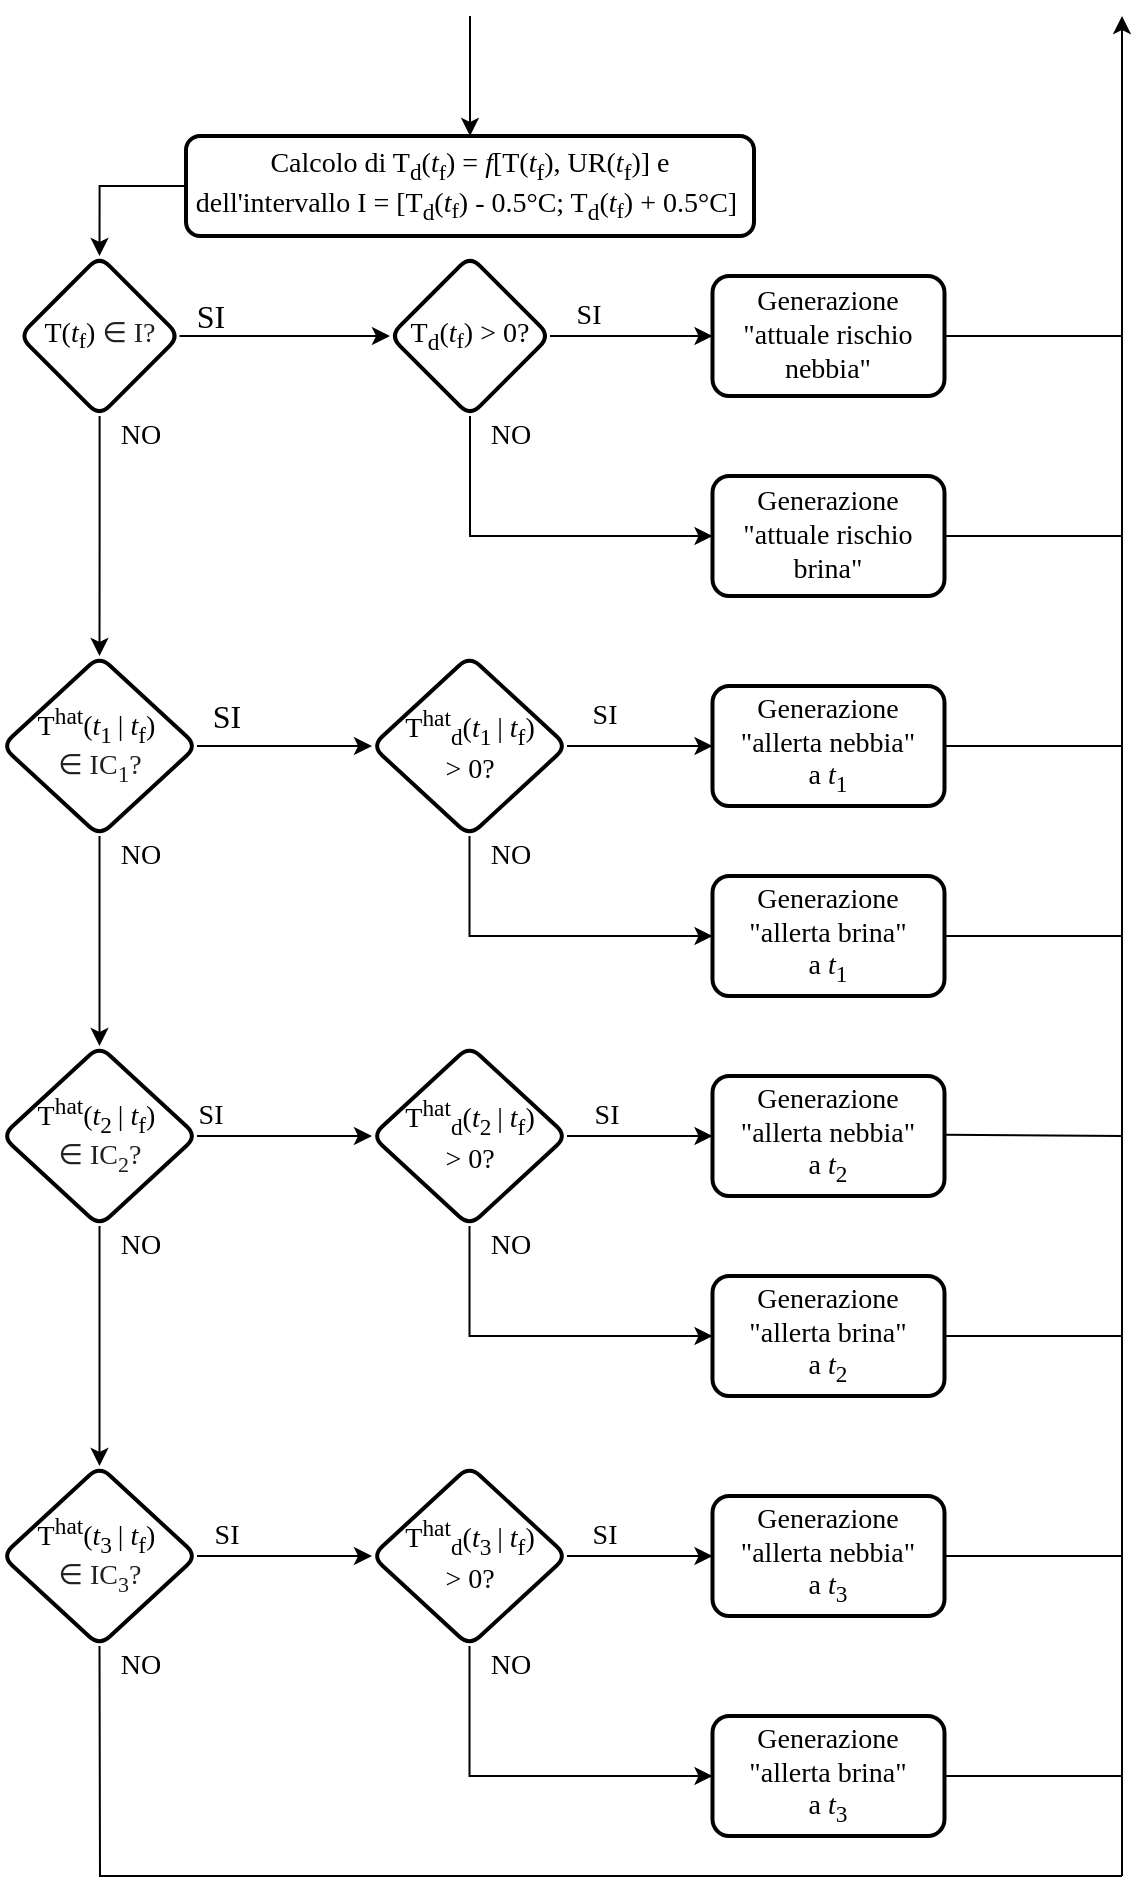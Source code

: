 <mxfile version="16.4.0" type="device"><diagram id="AX25VH4Grw-7aU0eWVtj" name="Pagina-1"><mxGraphModel dx="1038" dy="689" grid="1" gridSize="10" guides="1" tooltips="1" connect="1" arrows="1" fold="1" page="1" pageScale="1" pageWidth="827" pageHeight="1220" math="0" shadow="0"><root><mxCell id="0"/><mxCell id="1" parent="0"/><mxCell id="yQ3ESEEtRfzQTkBVPHlE-113" style="edgeStyle=orthogonalEdgeStyle;rounded=0;orthogonalLoop=1;jettySize=auto;html=1;entryX=0.5;entryY=0;entryDx=0;entryDy=0;fontFamily=Times New Roman;fontSize=11;" parent="1" source="yQ3ESEEtRfzQTkBVPHlE-102" target="yQ3ESEEtRfzQTkBVPHlE-108" edge="1"><mxGeometry relative="1" as="geometry"/></mxCell><mxCell id="yQ3ESEEtRfzQTkBVPHlE-102" value="Calcolo di T&lt;sub&gt;d&lt;/sub&gt;(&lt;i&gt;t&lt;/i&gt;&lt;sub&gt;&lt;font style=&quot;font-size: 11px&quot;&gt;f&lt;/font&gt;&lt;/sub&gt;) = &lt;i&gt;f&lt;/i&gt;[T(&lt;i&gt;t&lt;/i&gt;&lt;sub&gt;f&lt;/sub&gt;), UR(&lt;i&gt;t&lt;/i&gt;&lt;sub&gt;f&lt;/sub&gt;)] e &lt;br&gt;dell'intervallo I = [T&lt;sub&gt;d&lt;/sub&gt;(&lt;i&gt;t&lt;/i&gt;&lt;sub&gt;&lt;font style=&quot;font-size: 11px&quot;&gt;f&lt;/font&gt;&lt;/sub&gt;) - 0.5°C; T&lt;sub&gt;d&lt;/sub&gt;(&lt;i&gt;t&lt;/i&gt;&lt;sub&gt;&lt;font style=&quot;font-size: 11px&quot;&gt;f&lt;/font&gt;&lt;/sub&gt;) + 0.5°C]&amp;nbsp;" style="rounded=1;whiteSpace=wrap;html=1;fontSize=14;fontFamily=Times New Roman;arcSize=14;strokeWidth=2;" parent="1" vertex="1"><mxGeometry x="272" y="80" width="284" height="50" as="geometry"/></mxCell><mxCell id="yQ3ESEEtRfzQTkBVPHlE-112" value="" style="edgeStyle=orthogonalEdgeStyle;rounded=0;orthogonalLoop=1;jettySize=auto;html=1;fontFamily=Times New Roman;fontSize=11;" parent="1" source="yQ3ESEEtRfzQTkBVPHlE-108" target="yQ3ESEEtRfzQTkBVPHlE-111" edge="1"><mxGeometry relative="1" as="geometry"/></mxCell><mxCell id="yQ3ESEEtRfzQTkBVPHlE-125" style="edgeStyle=orthogonalEdgeStyle;rounded=0;orthogonalLoop=1;jettySize=auto;html=1;entryX=0.5;entryY=0;entryDx=0;entryDy=0;fontFamily=Times New Roman;fontSize=14;" parent="1" source="yQ3ESEEtRfzQTkBVPHlE-108" target="yQ3ESEEtRfzQTkBVPHlE-124" edge="1"><mxGeometry relative="1" as="geometry"/></mxCell><mxCell id="yQ3ESEEtRfzQTkBVPHlE-108" value="&lt;span&gt;T&lt;/span&gt;&lt;span&gt;(&lt;/span&gt;&lt;i&gt;t&lt;/i&gt;&lt;sub&gt;&lt;font style=&quot;font-size: 11px&quot;&gt;f&lt;/font&gt;&lt;/sub&gt;&lt;span&gt;)&amp;nbsp;&lt;/span&gt;&lt;span style=&quot;color: rgb(32 , 33 , 36) ; text-align: left ; background-color: rgb(255 , 255 , 255)&quot;&gt;∈ I?&lt;/span&gt;" style="rhombus;whiteSpace=wrap;html=1;fontSize=14;fontFamily=Times New Roman;rounded=1;arcSize=14;strokeWidth=2;" parent="1" vertex="1"><mxGeometry x="188.75" y="140" width="80" height="80" as="geometry"/></mxCell><mxCell id="yQ3ESEEtRfzQTkBVPHlE-116" value="" style="edgeStyle=orthogonalEdgeStyle;rounded=0;orthogonalLoop=1;jettySize=auto;html=1;fontFamily=Times New Roman;fontSize=14;" parent="1" source="yQ3ESEEtRfzQTkBVPHlE-111" target="yQ3ESEEtRfzQTkBVPHlE-115" edge="1"><mxGeometry relative="1" as="geometry"/></mxCell><mxCell id="fqsblCl8ewBORp_Fqjpt-5" style="edgeStyle=orthogonalEdgeStyle;rounded=0;orthogonalLoop=1;jettySize=auto;html=1;entryX=0;entryY=0.5;entryDx=0;entryDy=0;" edge="1" parent="1" source="yQ3ESEEtRfzQTkBVPHlE-111" target="ZySlSBA3MRte1MfDB-Mf-4"><mxGeometry relative="1" as="geometry"><Array as="points"><mxPoint x="414" y="280"/></Array></mxGeometry></mxCell><mxCell id="yQ3ESEEtRfzQTkBVPHlE-111" value="T&lt;sub&gt;d&lt;/sub&gt;(&lt;i&gt;t&lt;/i&gt;&lt;sub&gt;&lt;font style=&quot;font-size: 11px&quot;&gt;f&lt;/font&gt;&lt;/sub&gt;) &amp;gt; 0?" style="rhombus;whiteSpace=wrap;html=1;fontSize=14;fontFamily=Times New Roman;rounded=1;arcSize=14;strokeWidth=2;" parent="1" vertex="1"><mxGeometry x="374" y="140" width="80" height="80" as="geometry"/></mxCell><mxCell id="yQ3ESEEtRfzQTkBVPHlE-114" value="&lt;font size=&quot;3&quot;&gt;SI&lt;/font&gt;" style="text;html=1;align=center;verticalAlign=middle;resizable=0;points=[];autosize=1;strokeColor=none;fillColor=none;fontSize=11;fontFamily=Times New Roman;" parent="1" vertex="1"><mxGeometry x="268.75" y="160" width="30" height="20" as="geometry"/></mxCell><mxCell id="yQ3ESEEtRfzQTkBVPHlE-115" value="Generazione &quot;attuale rischio nebbia&quot;" style="whiteSpace=wrap;html=1;fontSize=14;fontFamily=Times New Roman;rounded=1;arcSize=14;strokeWidth=2;" parent="1" vertex="1"><mxGeometry x="535.25" y="150" width="116" height="60" as="geometry"/></mxCell><mxCell id="yQ3ESEEtRfzQTkBVPHlE-119" value="SI" style="text;html=1;align=center;verticalAlign=middle;resizable=0;points=[];autosize=1;strokeColor=none;fillColor=none;fontSize=14;fontFamily=Times New Roman;" parent="1" vertex="1"><mxGeometry x="457.75" y="160" width="30" height="20" as="geometry"/></mxCell><mxCell id="yQ3ESEEtRfzQTkBVPHlE-120" value="NO" style="text;html=1;align=center;verticalAlign=middle;resizable=0;points=[];autosize=1;strokeColor=none;fillColor=none;fontSize=14;fontFamily=Times New Roman;" parent="1" vertex="1"><mxGeometry x="414" y="220" width="40" height="20" as="geometry"/></mxCell><mxCell id="yQ3ESEEtRfzQTkBVPHlE-134" style="edgeStyle=orthogonalEdgeStyle;rounded=0;orthogonalLoop=1;jettySize=auto;html=1;entryX=0.5;entryY=0;entryDx=0;entryDy=0;fontFamily=Times New Roman;fontSize=14;" parent="1" source="yQ3ESEEtRfzQTkBVPHlE-124" target="yQ3ESEEtRfzQTkBVPHlE-132" edge="1"><mxGeometry relative="1" as="geometry"/></mxCell><mxCell id="yQ3ESEEtRfzQTkBVPHlE-152" style="edgeStyle=orthogonalEdgeStyle;rounded=0;orthogonalLoop=1;jettySize=auto;html=1;entryX=0;entryY=0.5;entryDx=0;entryDy=0;fontFamily=Times New Roman;fontSize=14;" parent="1" source="yQ3ESEEtRfzQTkBVPHlE-124" target="yQ3ESEEtRfzQTkBVPHlE-147" edge="1"><mxGeometry relative="1" as="geometry"/></mxCell><mxCell id="yQ3ESEEtRfzQTkBVPHlE-124" value="T&lt;sup&gt;hat&lt;/sup&gt;(&lt;i&gt;t&lt;/i&gt;&lt;sub&gt;1&amp;nbsp;&lt;/sub&gt;|&amp;nbsp;&lt;i&gt;t&lt;/i&gt;&lt;sub&gt;f&lt;/sub&gt;)&amp;nbsp;&lt;br&gt;&lt;span style=&quot;color: rgb(32 , 33 , 36) ; text-align: left ; background-color: rgb(255 , 255 , 255)&quot;&gt;∈ IC&lt;sub&gt;1&lt;/sub&gt;?&lt;/span&gt;" style="rhombus;whiteSpace=wrap;html=1;fontSize=14;fontFamily=Times New Roman;rounded=1;arcSize=14;strokeWidth=2;" parent="1" vertex="1"><mxGeometry x="180" y="340" width="97.5" height="90" as="geometry"/></mxCell><mxCell id="yQ3ESEEtRfzQTkBVPHlE-135" style="edgeStyle=orthogonalEdgeStyle;rounded=0;orthogonalLoop=1;jettySize=auto;html=1;entryX=0.5;entryY=0;entryDx=0;entryDy=0;fontFamily=Times New Roman;fontSize=14;" parent="1" source="yQ3ESEEtRfzQTkBVPHlE-132" target="yQ3ESEEtRfzQTkBVPHlE-133" edge="1"><mxGeometry relative="1" as="geometry"/></mxCell><mxCell id="yQ3ESEEtRfzQTkBVPHlE-156" style="edgeStyle=orthogonalEdgeStyle;rounded=0;orthogonalLoop=1;jettySize=auto;html=1;entryX=0;entryY=0.5;entryDx=0;entryDy=0;fontFamily=Times New Roman;fontSize=14;" parent="1" source="yQ3ESEEtRfzQTkBVPHlE-132" target="yQ3ESEEtRfzQTkBVPHlE-148" edge="1"><mxGeometry relative="1" as="geometry"/></mxCell><mxCell id="yQ3ESEEtRfzQTkBVPHlE-132" value="T&lt;sup&gt;hat&lt;/sup&gt;(&lt;i&gt;t&lt;/i&gt;&lt;sub&gt;2&amp;nbsp;&lt;/sub&gt;|&amp;nbsp;&lt;i&gt;t&lt;/i&gt;&lt;sub&gt;f&lt;/sub&gt;)&amp;nbsp;&lt;br&gt;&lt;span style=&quot;color: rgb(32 , 33 , 36) ; text-align: left ; background-color: rgb(255 , 255 , 255)&quot;&gt;∈ IC&lt;sub&gt;&lt;font style=&quot;font-size: 11px&quot;&gt;2&lt;/font&gt;&lt;/sub&gt;?&lt;/span&gt;" style="rhombus;whiteSpace=wrap;html=1;fontSize=14;fontFamily=Times New Roman;rounded=1;arcSize=14;strokeWidth=2;" parent="1" vertex="1"><mxGeometry x="180" y="535" width="97.5" height="90" as="geometry"/></mxCell><mxCell id="yQ3ESEEtRfzQTkBVPHlE-150" style="edgeStyle=orthogonalEdgeStyle;rounded=0;orthogonalLoop=1;jettySize=auto;html=1;entryX=0;entryY=0.5;entryDx=0;entryDy=0;fontFamily=Times New Roman;fontSize=14;" parent="1" source="yQ3ESEEtRfzQTkBVPHlE-133" target="yQ3ESEEtRfzQTkBVPHlE-149" edge="1"><mxGeometry relative="1" as="geometry"/></mxCell><mxCell id="yQ3ESEEtRfzQTkBVPHlE-133" value="T&lt;sup&gt;hat&lt;/sup&gt;(&lt;i&gt;t&lt;/i&gt;&lt;sub&gt;3&amp;nbsp;&lt;/sub&gt;|&amp;nbsp;&lt;i&gt;t&lt;/i&gt;&lt;sub&gt;f&lt;/sub&gt;)&amp;nbsp;&lt;br&gt;&lt;span style=&quot;color: rgb(32 , 33 , 36) ; text-align: left ; background-color: rgb(255 , 255 , 255)&quot;&gt;∈ IC&lt;sub&gt;&lt;font style=&quot;font-size: 11px&quot;&gt;3&lt;/font&gt;&lt;/sub&gt;?&lt;/span&gt;" style="rhombus;whiteSpace=wrap;html=1;fontSize=14;fontFamily=Times New Roman;rounded=1;arcSize=14;strokeWidth=2;" parent="1" vertex="1"><mxGeometry x="180" y="745" width="97.5" height="90" as="geometry"/></mxCell><mxCell id="yQ3ESEEtRfzQTkBVPHlE-142" value="NO" style="text;html=1;align=center;verticalAlign=middle;resizable=0;points=[];autosize=1;strokeColor=none;fillColor=none;fontSize=14;fontFamily=Times New Roman;" parent="1" vertex="1"><mxGeometry x="228.75" y="220" width="40" height="20" as="geometry"/></mxCell><mxCell id="yQ3ESEEtRfzQTkBVPHlE-143" value="NO" style="text;html=1;align=center;verticalAlign=middle;resizable=0;points=[];autosize=1;strokeColor=none;fillColor=none;fontSize=14;fontFamily=Times New Roman;" parent="1" vertex="1"><mxGeometry x="228.75" y="430" width="40" height="20" as="geometry"/></mxCell><mxCell id="yQ3ESEEtRfzQTkBVPHlE-144" value="NO" style="text;html=1;align=center;verticalAlign=middle;resizable=0;points=[];autosize=1;strokeColor=none;fillColor=none;fontSize=14;fontFamily=Times New Roman;" parent="1" vertex="1"><mxGeometry x="228.75" y="625" width="40" height="20" as="geometry"/></mxCell><mxCell id="yQ3ESEEtRfzQTkBVPHlE-146" value="NO" style="text;html=1;align=center;verticalAlign=middle;resizable=0;points=[];autosize=1;strokeColor=none;fillColor=none;fontSize=14;fontFamily=Times New Roman;" parent="1" vertex="1"><mxGeometry x="228.75" y="835" width="40" height="20" as="geometry"/></mxCell><mxCell id="yQ3ESEEtRfzQTkBVPHlE-153" style="edgeStyle=orthogonalEdgeStyle;rounded=0;orthogonalLoop=1;jettySize=auto;html=1;fontFamily=Times New Roman;fontSize=14;entryX=0;entryY=0.5;entryDx=0;entryDy=0;" parent="1" source="yQ3ESEEtRfzQTkBVPHlE-147" target="ZySlSBA3MRte1MfDB-Mf-6" edge="1"><mxGeometry relative="1" as="geometry"><mxPoint x="500" y="385" as="targetPoint"/></mxGeometry></mxCell><mxCell id="fqsblCl8ewBORp_Fqjpt-4" style="edgeStyle=orthogonalEdgeStyle;rounded=0;orthogonalLoop=1;jettySize=auto;html=1;entryX=0;entryY=0.5;entryDx=0;entryDy=0;" edge="1" parent="1" source="yQ3ESEEtRfzQTkBVPHlE-147" target="ZySlSBA3MRte1MfDB-Mf-8"><mxGeometry relative="1" as="geometry"><Array as="points"><mxPoint x="414" y="480"/></Array></mxGeometry></mxCell><mxCell id="yQ3ESEEtRfzQTkBVPHlE-147" value="T&lt;sup&gt;hat&lt;/sup&gt;&lt;sub&gt;d&lt;/sub&gt;(&lt;i&gt;t&lt;/i&gt;&lt;sub&gt;1&amp;nbsp;&lt;/sub&gt;|&amp;nbsp;&lt;i&gt;t&lt;/i&gt;&lt;sub&gt;f&lt;/sub&gt;)&lt;br&gt;&amp;gt; 0?" style="rhombus;whiteSpace=wrap;html=1;fontSize=14;fontFamily=Times New Roman;rounded=1;arcSize=14;strokeWidth=2;" parent="1" vertex="1"><mxGeometry x="365" y="340" width="97.5" height="90" as="geometry"/></mxCell><mxCell id="yQ3ESEEtRfzQTkBVPHlE-154" style="edgeStyle=orthogonalEdgeStyle;rounded=0;orthogonalLoop=1;jettySize=auto;html=1;fontFamily=Times New Roman;fontSize=14;entryX=0;entryY=0.5;entryDx=0;entryDy=0;" parent="1" source="yQ3ESEEtRfzQTkBVPHlE-148" target="ZySlSBA3MRte1MfDB-Mf-12" edge="1"><mxGeometry relative="1" as="geometry"><mxPoint x="520" y="580" as="targetPoint"/></mxGeometry></mxCell><mxCell id="fqsblCl8ewBORp_Fqjpt-2" style="edgeStyle=orthogonalEdgeStyle;rounded=0;orthogonalLoop=1;jettySize=auto;html=1;entryX=0;entryY=0.5;entryDx=0;entryDy=0;" edge="1" parent="1" source="yQ3ESEEtRfzQTkBVPHlE-148" target="ZySlSBA3MRte1MfDB-Mf-15"><mxGeometry relative="1" as="geometry"><Array as="points"><mxPoint x="414" y="680"/></Array></mxGeometry></mxCell><mxCell id="yQ3ESEEtRfzQTkBVPHlE-148" value="T&lt;sup&gt;hat&lt;/sup&gt;&lt;sub&gt;d&lt;/sub&gt;(&lt;i&gt;t&lt;/i&gt;&lt;sub&gt;2&amp;nbsp;&lt;/sub&gt;|&amp;nbsp;&lt;i&gt;t&lt;/i&gt;&lt;sub&gt;f&lt;/sub&gt;)&lt;br&gt;&amp;gt; 0?" style="rhombus;whiteSpace=wrap;html=1;fontSize=14;fontFamily=Times New Roman;rounded=1;arcSize=14;strokeWidth=2;" parent="1" vertex="1"><mxGeometry x="365" y="535" width="97.5" height="90" as="geometry"/></mxCell><mxCell id="yQ3ESEEtRfzQTkBVPHlE-151" style="edgeStyle=orthogonalEdgeStyle;rounded=0;orthogonalLoop=1;jettySize=auto;html=1;fontFamily=Times New Roman;fontSize=14;entryX=0;entryY=0.5;entryDx=0;entryDy=0;" parent="1" source="yQ3ESEEtRfzQTkBVPHlE-149" target="ZySlSBA3MRte1MfDB-Mf-19" edge="1"><mxGeometry relative="1" as="geometry"><mxPoint x="520" y="790" as="targetPoint"/></mxGeometry></mxCell><mxCell id="fqsblCl8ewBORp_Fqjpt-1" style="edgeStyle=orthogonalEdgeStyle;rounded=0;orthogonalLoop=1;jettySize=auto;html=1;entryX=0;entryY=0.5;entryDx=0;entryDy=0;" edge="1" parent="1" source="yQ3ESEEtRfzQTkBVPHlE-149" target="ZySlSBA3MRte1MfDB-Mf-20"><mxGeometry relative="1" as="geometry"><Array as="points"><mxPoint x="414" y="900"/></Array></mxGeometry></mxCell><mxCell id="yQ3ESEEtRfzQTkBVPHlE-149" value="T&lt;sup&gt;hat&lt;/sup&gt;&lt;sub&gt;d&lt;/sub&gt;(&lt;i&gt;t&lt;/i&gt;&lt;sub&gt;3&amp;nbsp;&lt;/sub&gt;|&amp;nbsp;&lt;i&gt;t&lt;/i&gt;&lt;sub&gt;f&lt;/sub&gt;)&lt;br&gt;&amp;gt; 0?" style="rhombus;whiteSpace=wrap;html=1;fontSize=14;fontFamily=Times New Roman;rounded=1;arcSize=14;strokeWidth=2;" parent="1" vertex="1"><mxGeometry x="365" y="745" width="97.5" height="90" as="geometry"/></mxCell><mxCell id="yQ3ESEEtRfzQTkBVPHlE-159" value="NO" style="text;html=1;align=center;verticalAlign=middle;resizable=0;points=[];autosize=1;strokeColor=none;fillColor=none;fontSize=14;fontFamily=Times New Roman;" parent="1" vertex="1"><mxGeometry x="414" y="430" width="40" height="20" as="geometry"/></mxCell><mxCell id="yQ3ESEEtRfzQTkBVPHlE-160" value="NO" style="text;html=1;align=center;verticalAlign=middle;resizable=0;points=[];autosize=1;strokeColor=none;fillColor=none;fontSize=14;fontFamily=Times New Roman;" parent="1" vertex="1"><mxGeometry x="414" y="625" width="40" height="20" as="geometry"/></mxCell><mxCell id="yQ3ESEEtRfzQTkBVPHlE-161" value="NO" style="text;html=1;align=center;verticalAlign=middle;resizable=0;points=[];autosize=1;strokeColor=none;fillColor=none;fontSize=14;fontFamily=Times New Roman;" parent="1" vertex="1"><mxGeometry x="414" y="835" width="40" height="20" as="geometry"/></mxCell><mxCell id="yQ3ESEEtRfzQTkBVPHlE-162" value="SI" style="text;html=1;align=center;verticalAlign=middle;resizable=0;points=[];autosize=1;strokeColor=none;fillColor=none;fontSize=14;fontFamily=Times New Roman;" parent="1" vertex="1"><mxGeometry x="466.25" y="360" width="30" height="20" as="geometry"/></mxCell><mxCell id="yQ3ESEEtRfzQTkBVPHlE-163" value="SI" style="text;html=1;align=center;verticalAlign=middle;resizable=0;points=[];autosize=1;strokeColor=none;fillColor=none;fontSize=14;fontFamily=Times New Roman;" parent="1" vertex="1"><mxGeometry x="466.5" y="560" width="30" height="20" as="geometry"/></mxCell><mxCell id="yQ3ESEEtRfzQTkBVPHlE-164" value="SI" style="text;html=1;align=center;verticalAlign=middle;resizable=0;points=[];autosize=1;strokeColor=none;fillColor=none;fontSize=14;fontFamily=Times New Roman;" parent="1" vertex="1"><mxGeometry x="466.25" y="770" width="30" height="20" as="geometry"/></mxCell><mxCell id="yQ3ESEEtRfzQTkBVPHlE-172" value="" style="endArrow=none;html=1;rounded=0;fontFamily=Times New Roman;fontSize=12;exitX=1;exitY=0.5;exitDx=0;exitDy=0;" parent="1" edge="1"><mxGeometry width="50" height="50" relative="1" as="geometry"><mxPoint x="651.25" y="579.43" as="sourcePoint"/><mxPoint x="740" y="580" as="targetPoint"/></mxGeometry></mxCell><mxCell id="ZySlSBA3MRte1MfDB-Mf-4" value="Generazione &quot;attuale rischio brina&quot;" style="whiteSpace=wrap;html=1;fontSize=14;fontFamily=Times New Roman;rounded=1;arcSize=14;strokeWidth=2;" parent="1" vertex="1"><mxGeometry x="535.25" y="250" width="116" height="60" as="geometry"/></mxCell><mxCell id="ZySlSBA3MRte1MfDB-Mf-5" value="" style="endArrow=none;html=1;rounded=0;" parent="1" edge="1"><mxGeometry width="50" height="50" relative="1" as="geometry"><mxPoint x="651.25" y="280" as="sourcePoint"/><mxPoint x="740" y="280" as="targetPoint"/></mxGeometry></mxCell><mxCell id="ZySlSBA3MRte1MfDB-Mf-6" value="Generazione &quot;allerta nebbia&quot; &lt;br&gt;a &lt;i&gt;t&lt;/i&gt;&lt;sub&gt;1&lt;/sub&gt;" style="whiteSpace=wrap;html=1;fontSize=14;fontFamily=Times New Roman;rounded=1;arcSize=14;strokeWidth=2;" parent="1" vertex="1"><mxGeometry x="535.25" y="355" width="116" height="60" as="geometry"/></mxCell><mxCell id="ZySlSBA3MRte1MfDB-Mf-7" value="" style="endArrow=none;html=1;rounded=0;exitX=1;exitY=0.5;exitDx=0;exitDy=0;" parent="1" source="ZySlSBA3MRte1MfDB-Mf-6" edge="1"><mxGeometry width="50" height="50" relative="1" as="geometry"><mxPoint x="651.25" y="380" as="sourcePoint"/><mxPoint x="740" y="385" as="targetPoint"/></mxGeometry></mxCell><mxCell id="ZySlSBA3MRte1MfDB-Mf-8" value="Generazione &quot;allerta brina&quot; &lt;br&gt;a &lt;i&gt;t&lt;/i&gt;&lt;sub&gt;1&lt;/sub&gt;" style="whiteSpace=wrap;html=1;fontSize=14;fontFamily=Times New Roman;rounded=1;arcSize=14;strokeWidth=2;" parent="1" vertex="1"><mxGeometry x="535.25" y="450" width="116" height="60" as="geometry"/></mxCell><mxCell id="ZySlSBA3MRte1MfDB-Mf-9" value="" style="endArrow=none;html=1;rounded=0;" parent="1" edge="1"><mxGeometry width="50" height="50" relative="1" as="geometry"><mxPoint x="651.5" y="480" as="sourcePoint"/><mxPoint x="740" y="480" as="targetPoint"/></mxGeometry></mxCell><mxCell id="ZySlSBA3MRte1MfDB-Mf-10" value="" style="endArrow=none;html=1;rounded=0;" parent="1" edge="1"><mxGeometry width="50" height="50" relative="1" as="geometry"><mxPoint x="740" y="950" as="sourcePoint"/><mxPoint x="740" y="280" as="targetPoint"/></mxGeometry></mxCell><mxCell id="ZySlSBA3MRte1MfDB-Mf-12" value="Generazione &quot;allerta nebbia&quot; &lt;br&gt;a &lt;i&gt;t&lt;/i&gt;&lt;sub&gt;2&lt;/sub&gt;" style="whiteSpace=wrap;html=1;fontSize=14;fontFamily=Times New Roman;rounded=1;arcSize=14;strokeWidth=2;" parent="1" vertex="1"><mxGeometry x="535.25" y="550" width="116" height="60" as="geometry"/></mxCell><mxCell id="ZySlSBA3MRte1MfDB-Mf-15" value="Generazione &quot;allerta brina&quot; &lt;br&gt;a &lt;i&gt;t&lt;/i&gt;&lt;sub&gt;2&lt;/sub&gt;" style="whiteSpace=wrap;html=1;fontSize=14;fontFamily=Times New Roman;rounded=1;arcSize=14;strokeWidth=2;" parent="1" vertex="1"><mxGeometry x="535.25" y="650" width="116" height="60" as="geometry"/></mxCell><mxCell id="ZySlSBA3MRte1MfDB-Mf-18" value="" style="endArrow=none;html=1;rounded=0;" parent="1" edge="1"><mxGeometry width="50" height="50" relative="1" as="geometry"><mxPoint x="651.25" y="680" as="sourcePoint"/><mxPoint x="740" y="680" as="targetPoint"/></mxGeometry></mxCell><mxCell id="ZySlSBA3MRte1MfDB-Mf-19" value="Generazione &quot;allerta nebbia&quot; &lt;br&gt;a &lt;i&gt;t&lt;/i&gt;&lt;sub&gt;3&lt;/sub&gt;" style="whiteSpace=wrap;html=1;fontSize=14;fontFamily=Times New Roman;rounded=1;arcSize=14;strokeWidth=2;" parent="1" vertex="1"><mxGeometry x="535.25" y="760" width="116" height="60" as="geometry"/></mxCell><mxCell id="ZySlSBA3MRte1MfDB-Mf-20" value="Generazione &quot;allerta brina&quot; &lt;br&gt;a &lt;i&gt;t&lt;/i&gt;&lt;sub&gt;3&lt;/sub&gt;" style="whiteSpace=wrap;html=1;fontSize=14;fontFamily=Times New Roman;rounded=1;arcSize=14;strokeWidth=2;" parent="1" vertex="1"><mxGeometry x="535.25" y="870" width="116" height="60" as="geometry"/></mxCell><mxCell id="ZySlSBA3MRte1MfDB-Mf-21" value="" style="endArrow=none;html=1;rounded=0;exitX=1;exitY=0.5;exitDx=0;exitDy=0;" parent="1" source="ZySlSBA3MRte1MfDB-Mf-20" edge="1"><mxGeometry width="50" height="50" relative="1" as="geometry"><mxPoint x="651.25" y="905" as="sourcePoint"/><mxPoint x="740" y="900" as="targetPoint"/></mxGeometry></mxCell><mxCell id="ZySlSBA3MRte1MfDB-Mf-22" value="" style="endArrow=none;html=1;rounded=0;" parent="1" edge="1"><mxGeometry width="50" height="50" relative="1" as="geometry"><mxPoint x="651.25" y="790" as="sourcePoint"/><mxPoint x="740" y="790" as="targetPoint"/></mxGeometry></mxCell><mxCell id="ZySlSBA3MRte1MfDB-Mf-23" value="" style="endArrow=none;html=1;rounded=0;entryX=0.5;entryY=1;entryDx=0;entryDy=0;" parent="1" target="yQ3ESEEtRfzQTkBVPHlE-133" edge="1"><mxGeometry width="50" height="50" relative="1" as="geometry"><mxPoint x="740" y="950" as="sourcePoint"/><mxPoint x="230" y="835" as="targetPoint"/><Array as="points"><mxPoint x="229" y="950"/></Array></mxGeometry></mxCell><mxCell id="ZySlSBA3MRte1MfDB-Mf-25" value="&lt;font size=&quot;3&quot;&gt;SI&lt;/font&gt;" style="text;html=1;align=center;verticalAlign=middle;resizable=0;points=[];autosize=1;strokeColor=none;fillColor=none;fontSize=11;fontFamily=Times New Roman;" parent="1" vertex="1"><mxGeometry x="276.75" y="360" width="30" height="20" as="geometry"/></mxCell><mxCell id="ZySlSBA3MRte1MfDB-Mf-26" value="SI" style="text;html=1;align=center;verticalAlign=middle;resizable=0;points=[];autosize=1;strokeColor=none;fillColor=none;fontSize=14;fontFamily=Times New Roman;" parent="1" vertex="1"><mxGeometry x="268.75" y="560" width="30" height="20" as="geometry"/></mxCell><mxCell id="ZySlSBA3MRte1MfDB-Mf-27" value="SI" style="text;html=1;align=center;verticalAlign=middle;resizable=0;points=[];autosize=1;strokeColor=none;fillColor=none;fontSize=14;fontFamily=Times New Roman;" parent="1" vertex="1"><mxGeometry x="276.75" y="770" width="30" height="20" as="geometry"/></mxCell><mxCell id="ZySlSBA3MRte1MfDB-Mf-28" value="" style="endArrow=classic;html=1;rounded=0;" parent="1" edge="1"><mxGeometry width="50" height="50" relative="1" as="geometry"><mxPoint x="740" y="280" as="sourcePoint"/><mxPoint x="740" y="20" as="targetPoint"/></mxGeometry></mxCell><mxCell id="ZySlSBA3MRte1MfDB-Mf-31" value="" style="endArrow=classic;html=1;rounded=0;entryX=0.5;entryY=0;entryDx=0;entryDy=0;" parent="1" edge="1" target="yQ3ESEEtRfzQTkBVPHlE-102"><mxGeometry width="50" height="50" relative="1" as="geometry"><mxPoint x="414" y="20" as="sourcePoint"/><mxPoint x="417.75" y="80" as="targetPoint"/></mxGeometry></mxCell><mxCell id="fqsblCl8ewBORp_Fqjpt-6" value="" style="endArrow=none;html=1;rounded=0;" edge="1" parent="1"><mxGeometry width="50" height="50" relative="1" as="geometry"><mxPoint x="651.25" y="180" as="sourcePoint"/><mxPoint x="740" y="180" as="targetPoint"/></mxGeometry></mxCell></root></mxGraphModel></diagram></mxfile>